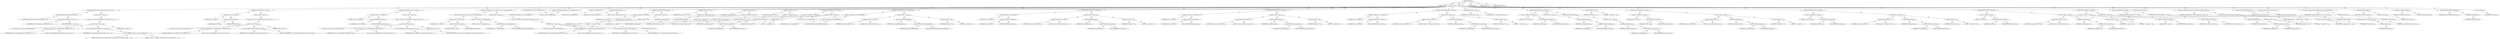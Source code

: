 digraph "execute" {  
"111669149718" [label = <(METHOD,execute)<SUB>306</SUB>> ]
"115964117006" [label = <(PARAM,this)<SUB>306</SUB>> ]
"25769803814" [label = <(BLOCK,&lt;empty&gt;,&lt;empty&gt;)<SUB>306</SUB>> ]
"47244640267" [label = <(CONTROL_STRUCTURE,IF,if (isJavaVersion(JavaEnvUtils.JAVA_1_1)))<SUB>307</SUB>> ]
"30064771194" [label = <(isJavaVersion,isJavaVersion(JavaEnvUtils.JAVA_1_1))<SUB>307</SUB>> ]
"68719476843" [label = <(IDENTIFIER,JavaEnvUtils,isJavaVersion(JavaEnvUtils.JAVA_1_1))<SUB>307</SUB>> ]
"30064771195" [label = <(&lt;operator&gt;.fieldAccess,JavaEnvUtils.JAVA_1_1)<SUB>307</SUB>> ]
"68719476844" [label = <(IDENTIFIER,JavaEnvUtils,isJavaVersion(JavaEnvUtils.JAVA_1_1))<SUB>307</SUB>> ]
"55834574875" [label = <(FIELD_IDENTIFIER,JAVA_1_1,JAVA_1_1)<SUB>307</SUB>> ]
"25769803815" [label = <(BLOCK,&lt;empty&gt;,&lt;empty&gt;)<SUB>307</SUB>> ]
"30064771196" [label = <(&lt;operator&gt;.throw,throw new BuildException(&quot;The genkey task is on...)<SUB>308</SUB>> ]
"25769803816" [label = <(BLOCK,&lt;empty&gt;,&lt;empty&gt;)<SUB>308</SUB>> ]
"94489280526" [label = <(LOCAL,$obj5: org.apache.tools.ant.BuildException)<SUB>308</SUB>> ]
"30064771197" [label = <(&lt;operator&gt;.assignment,$obj5 = new BuildException(&quot;The genkey task is ...)<SUB>308</SUB>> ]
"68719476845" [label = <(IDENTIFIER,$obj5,$obj5 = new BuildException(&quot;The genkey task is ...)<SUB>308</SUB>> ]
"30064771198" [label = <(&lt;operator&gt;.alloc,new BuildException(&quot;The genkey task is only ava...)<SUB>308</SUB>> ]
"30064771199" [label = <(&lt;init&gt;,new BuildException(&quot;The genkey task is only ava...)<SUB>308</SUB>> ]
"68719476846" [label = <(IDENTIFIER,$obj5,new BuildException(&quot;The genkey task is only ava...)<SUB>308</SUB>> ]
"30064771200" [label = <(&lt;operator&gt;.addition,&quot;The genkey task is only available on JDK&quot; + &quot; ...)<SUB>308</SUB>> ]
"90194313239" [label = <(LITERAL,&quot;The genkey task is only available on JDK&quot;,&quot;The genkey task is only available on JDK&quot; + &quot; ...)<SUB>308</SUB>> ]
"90194313240" [label = <(LITERAL,&quot; versions 1.2 or greater&quot;,&quot;The genkey task is only available on JDK&quot; + &quot; ...)<SUB>309</SUB>> ]
"68719476847" [label = <(IDENTIFIER,$obj5,&lt;empty&gt;)<SUB>308</SUB>> ]
"47244640268" [label = <(CONTROL_STRUCTURE,IF,if (null == alias))<SUB>312</SUB>> ]
"30064771201" [label = <(&lt;operator&gt;.equals,null == alias)<SUB>312</SUB>> ]
"90194313241" [label = <(LITERAL,null,null == alias)<SUB>312</SUB>> ]
"30064771202" [label = <(&lt;operator&gt;.fieldAccess,this.alias)<SUB>312</SUB>> ]
"68719476848" [label = <(IDENTIFIER,this,null == alias)> ]
"55834574876" [label = <(FIELD_IDENTIFIER,alias,alias)<SUB>312</SUB>> ]
"25769803817" [label = <(BLOCK,&lt;empty&gt;,&lt;empty&gt;)<SUB>312</SUB>> ]
"30064771203" [label = <(&lt;operator&gt;.throw,throw new BuildException(&quot;alias attribute must ...)<SUB>313</SUB>> ]
"25769803818" [label = <(BLOCK,&lt;empty&gt;,&lt;empty&gt;)<SUB>313</SUB>> ]
"94489280527" [label = <(LOCAL,$obj6: org.apache.tools.ant.BuildException)<SUB>313</SUB>> ]
"30064771204" [label = <(&lt;operator&gt;.assignment,$obj6 = new BuildException(&quot;alias attribute mus...)<SUB>313</SUB>> ]
"68719476849" [label = <(IDENTIFIER,$obj6,$obj6 = new BuildException(&quot;alias attribute mus...)<SUB>313</SUB>> ]
"30064771205" [label = <(&lt;operator&gt;.alloc,new BuildException(&quot;alias attribute must be set&quot;))<SUB>313</SUB>> ]
"30064771206" [label = <(&lt;init&gt;,new BuildException(&quot;alias attribute must be set&quot;))<SUB>313</SUB>> ]
"68719476850" [label = <(IDENTIFIER,$obj6,new BuildException(&quot;alias attribute must be set&quot;))<SUB>313</SUB>> ]
"90194313242" [label = <(LITERAL,&quot;alias attribute must be set&quot;,new BuildException(&quot;alias attribute must be set&quot;))<SUB>313</SUB>> ]
"68719476851" [label = <(IDENTIFIER,$obj6,&lt;empty&gt;)<SUB>313</SUB>> ]
"47244640269" [label = <(CONTROL_STRUCTURE,IF,if (null == storepass))<SUB>316</SUB>> ]
"30064771207" [label = <(&lt;operator&gt;.equals,null == storepass)<SUB>316</SUB>> ]
"90194313243" [label = <(LITERAL,null,null == storepass)<SUB>316</SUB>> ]
"30064771208" [label = <(&lt;operator&gt;.fieldAccess,this.storepass)<SUB>316</SUB>> ]
"68719476852" [label = <(IDENTIFIER,this,null == storepass)> ]
"55834574877" [label = <(FIELD_IDENTIFIER,storepass,storepass)<SUB>316</SUB>> ]
"25769803819" [label = <(BLOCK,&lt;empty&gt;,&lt;empty&gt;)<SUB>316</SUB>> ]
"30064771209" [label = <(&lt;operator&gt;.throw,throw new BuildException(&quot;storepass attribute m...)<SUB>317</SUB>> ]
"25769803820" [label = <(BLOCK,&lt;empty&gt;,&lt;empty&gt;)<SUB>317</SUB>> ]
"94489280528" [label = <(LOCAL,$obj7: org.apache.tools.ant.BuildException)<SUB>317</SUB>> ]
"30064771210" [label = <(&lt;operator&gt;.assignment,$obj7 = new BuildException(&quot;storepass attribute...)<SUB>317</SUB>> ]
"68719476853" [label = <(IDENTIFIER,$obj7,$obj7 = new BuildException(&quot;storepass attribute...)<SUB>317</SUB>> ]
"30064771211" [label = <(&lt;operator&gt;.alloc,new BuildException(&quot;storepass attribute must be...)<SUB>317</SUB>> ]
"30064771212" [label = <(&lt;init&gt;,new BuildException(&quot;storepass attribute must be...)<SUB>317</SUB>> ]
"68719476854" [label = <(IDENTIFIER,$obj7,new BuildException(&quot;storepass attribute must be...)<SUB>317</SUB>> ]
"90194313244" [label = <(LITERAL,&quot;storepass attribute must be set&quot;,new BuildException(&quot;storepass attribute must be...)<SUB>317</SUB>> ]
"68719476855" [label = <(IDENTIFIER,$obj7,&lt;empty&gt;)<SUB>317</SUB>> ]
"47244640270" [label = <(CONTROL_STRUCTURE,IF,if (null == dname &amp;&amp; null == expandedDname))<SUB>320</SUB>> ]
"30064771213" [label = <(&lt;operator&gt;.logicalAnd,null == dname &amp;&amp; null == expandedDname)<SUB>320</SUB>> ]
"30064771214" [label = <(&lt;operator&gt;.equals,null == dname)<SUB>320</SUB>> ]
"90194313245" [label = <(LITERAL,null,null == dname)<SUB>320</SUB>> ]
"30064771215" [label = <(&lt;operator&gt;.fieldAccess,this.dname)<SUB>320</SUB>> ]
"68719476856" [label = <(IDENTIFIER,this,null == dname)> ]
"55834574878" [label = <(FIELD_IDENTIFIER,dname,dname)<SUB>320</SUB>> ]
"30064771216" [label = <(&lt;operator&gt;.equals,null == expandedDname)<SUB>320</SUB>> ]
"90194313246" [label = <(LITERAL,null,null == expandedDname)<SUB>320</SUB>> ]
"30064771217" [label = <(&lt;operator&gt;.fieldAccess,this.expandedDname)<SUB>320</SUB>> ]
"68719476857" [label = <(IDENTIFIER,this,null == expandedDname)> ]
"55834574879" [label = <(FIELD_IDENTIFIER,expandedDname,expandedDname)<SUB>320</SUB>> ]
"25769803821" [label = <(BLOCK,&lt;empty&gt;,&lt;empty&gt;)<SUB>320</SUB>> ]
"30064771218" [label = <(&lt;operator&gt;.throw,throw new BuildException(&quot;dname must be set&quot;);)<SUB>321</SUB>> ]
"25769803822" [label = <(BLOCK,&lt;empty&gt;,&lt;empty&gt;)<SUB>321</SUB>> ]
"94489280529" [label = <(LOCAL,$obj8: org.apache.tools.ant.BuildException)<SUB>321</SUB>> ]
"30064771219" [label = <(&lt;operator&gt;.assignment,$obj8 = new BuildException(&quot;dname must be set&quot;))<SUB>321</SUB>> ]
"68719476858" [label = <(IDENTIFIER,$obj8,$obj8 = new BuildException(&quot;dname must be set&quot;))<SUB>321</SUB>> ]
"30064771220" [label = <(&lt;operator&gt;.alloc,new BuildException(&quot;dname must be set&quot;))<SUB>321</SUB>> ]
"30064771221" [label = <(&lt;init&gt;,new BuildException(&quot;dname must be set&quot;))<SUB>321</SUB>> ]
"68719476859" [label = <(IDENTIFIER,$obj8,new BuildException(&quot;dname must be set&quot;))<SUB>321</SUB>> ]
"90194313247" [label = <(LITERAL,&quot;dname must be set&quot;,new BuildException(&quot;dname must be set&quot;))<SUB>321</SUB>> ]
"68719476860" [label = <(IDENTIFIER,$obj8,&lt;empty&gt;)<SUB>321</SUB>> ]
"94489280530" [label = <(LOCAL,StringBuffer sb: java.lang.StringBuffer)<SUB>324</SUB>> ]
"30064771222" [label = <(&lt;operator&gt;.assignment,StringBuffer sb = new StringBuffer())<SUB>324</SUB>> ]
"68719476861" [label = <(IDENTIFIER,sb,StringBuffer sb = new StringBuffer())<SUB>324</SUB>> ]
"30064771223" [label = <(&lt;operator&gt;.alloc,new StringBuffer())<SUB>324</SUB>> ]
"30064771224" [label = <(&lt;init&gt;,new StringBuffer())<SUB>324</SUB>> ]
"68719476862" [label = <(IDENTIFIER,sb,new StringBuffer())<SUB>324</SUB>> ]
"30064771225" [label = <(append,sb.append(&quot;-genkey &quot;))<SUB>326</SUB>> ]
"68719476863" [label = <(IDENTIFIER,sb,sb.append(&quot;-genkey &quot;))<SUB>326</SUB>> ]
"90194313248" [label = <(LITERAL,&quot;-genkey &quot;,sb.append(&quot;-genkey &quot;))<SUB>326</SUB>> ]
"47244640271" [label = <(CONTROL_STRUCTURE,IF,if (this.verbose))<SUB>328</SUB>> ]
"30064771226" [label = <(&lt;operator&gt;.fieldAccess,this.verbose)<SUB>328</SUB>> ]
"68719476864" [label = <(IDENTIFIER,this,if (this.verbose))> ]
"55834574880" [label = <(FIELD_IDENTIFIER,verbose,verbose)<SUB>328</SUB>> ]
"25769803823" [label = <(BLOCK,&lt;empty&gt;,&lt;empty&gt;)<SUB>328</SUB>> ]
"30064771227" [label = <(append,sb.append(&quot;-v &quot;))<SUB>329</SUB>> ]
"68719476865" [label = <(IDENTIFIER,sb,sb.append(&quot;-v &quot;))<SUB>329</SUB>> ]
"90194313249" [label = <(LITERAL,&quot;-v &quot;,sb.append(&quot;-v &quot;))<SUB>329</SUB>> ]
"30064771228" [label = <(append,sb.append(&quot;-alias \&quot;&quot;))<SUB>332</SUB>> ]
"68719476866" [label = <(IDENTIFIER,sb,sb.append(&quot;-alias \&quot;&quot;))<SUB>332</SUB>> ]
"90194313250" [label = <(LITERAL,&quot;-alias \&quot;&quot;,sb.append(&quot;-alias \&quot;&quot;))<SUB>332</SUB>> ]
"30064771229" [label = <(append,sb.append(alias))<SUB>333</SUB>> ]
"68719476867" [label = <(IDENTIFIER,sb,sb.append(alias))<SUB>333</SUB>> ]
"30064771230" [label = <(&lt;operator&gt;.fieldAccess,this.alias)<SUB>333</SUB>> ]
"68719476868" [label = <(IDENTIFIER,this,sb.append(alias))> ]
"55834574881" [label = <(FIELD_IDENTIFIER,alias,alias)<SUB>333</SUB>> ]
"30064771231" [label = <(append,sb.append(&quot;\&quot; &quot;))<SUB>334</SUB>> ]
"68719476869" [label = <(IDENTIFIER,sb,sb.append(&quot;\&quot; &quot;))<SUB>334</SUB>> ]
"90194313251" [label = <(LITERAL,&quot;\&quot; &quot;,sb.append(&quot;\&quot; &quot;))<SUB>334</SUB>> ]
"47244640272" [label = <(CONTROL_STRUCTURE,IF,if (null != dname))<SUB>336</SUB>> ]
"30064771232" [label = <(&lt;operator&gt;.notEquals,null != dname)<SUB>336</SUB>> ]
"90194313252" [label = <(LITERAL,null,null != dname)<SUB>336</SUB>> ]
"30064771233" [label = <(&lt;operator&gt;.fieldAccess,this.dname)<SUB>336</SUB>> ]
"68719476870" [label = <(IDENTIFIER,this,null != dname)> ]
"55834574882" [label = <(FIELD_IDENTIFIER,dname,dname)<SUB>336</SUB>> ]
"25769803824" [label = <(BLOCK,&lt;empty&gt;,&lt;empty&gt;)<SUB>336</SUB>> ]
"30064771234" [label = <(append,sb.append(&quot;-dname \&quot;&quot;))<SUB>337</SUB>> ]
"68719476871" [label = <(IDENTIFIER,sb,sb.append(&quot;-dname \&quot;&quot;))<SUB>337</SUB>> ]
"90194313253" [label = <(LITERAL,&quot;-dname \&quot;&quot;,sb.append(&quot;-dname \&quot;&quot;))<SUB>337</SUB>> ]
"30064771235" [label = <(append,sb.append(dname))<SUB>338</SUB>> ]
"68719476872" [label = <(IDENTIFIER,sb,sb.append(dname))<SUB>338</SUB>> ]
"30064771236" [label = <(&lt;operator&gt;.fieldAccess,this.dname)<SUB>338</SUB>> ]
"68719476873" [label = <(IDENTIFIER,this,sb.append(dname))> ]
"55834574883" [label = <(FIELD_IDENTIFIER,dname,dname)<SUB>338</SUB>> ]
"30064771237" [label = <(append,sb.append(&quot;\&quot; &quot;))<SUB>339</SUB>> ]
"68719476874" [label = <(IDENTIFIER,sb,sb.append(&quot;\&quot; &quot;))<SUB>339</SUB>> ]
"90194313254" [label = <(LITERAL,&quot;\&quot; &quot;,sb.append(&quot;\&quot; &quot;))<SUB>339</SUB>> ]
"47244640273" [label = <(CONTROL_STRUCTURE,IF,if (null != expandedDname))<SUB>342</SUB>> ]
"30064771238" [label = <(&lt;operator&gt;.notEquals,null != expandedDname)<SUB>342</SUB>> ]
"90194313255" [label = <(LITERAL,null,null != expandedDname)<SUB>342</SUB>> ]
"30064771239" [label = <(&lt;operator&gt;.fieldAccess,this.expandedDname)<SUB>342</SUB>> ]
"68719476875" [label = <(IDENTIFIER,this,null != expandedDname)> ]
"55834574884" [label = <(FIELD_IDENTIFIER,expandedDname,expandedDname)<SUB>342</SUB>> ]
"25769803825" [label = <(BLOCK,&lt;empty&gt;,&lt;empty&gt;)<SUB>342</SUB>> ]
"30064771240" [label = <(append,sb.append(&quot;-dname \&quot;&quot;))<SUB>343</SUB>> ]
"68719476876" [label = <(IDENTIFIER,sb,sb.append(&quot;-dname \&quot;&quot;))<SUB>343</SUB>> ]
"90194313256" [label = <(LITERAL,&quot;-dname \&quot;&quot;,sb.append(&quot;-dname \&quot;&quot;))<SUB>343</SUB>> ]
"30064771241" [label = <(append,sb.append(expandedDname))<SUB>344</SUB>> ]
"68719476877" [label = <(IDENTIFIER,sb,sb.append(expandedDname))<SUB>344</SUB>> ]
"30064771242" [label = <(&lt;operator&gt;.fieldAccess,this.expandedDname)<SUB>344</SUB>> ]
"68719476878" [label = <(IDENTIFIER,this,sb.append(expandedDname))> ]
"55834574885" [label = <(FIELD_IDENTIFIER,expandedDname,expandedDname)<SUB>344</SUB>> ]
"30064771243" [label = <(append,sb.append(&quot;\&quot; &quot;))<SUB>345</SUB>> ]
"68719476879" [label = <(IDENTIFIER,sb,sb.append(&quot;\&quot; &quot;))<SUB>345</SUB>> ]
"90194313257" [label = <(LITERAL,&quot;\&quot; &quot;,sb.append(&quot;\&quot; &quot;))<SUB>345</SUB>> ]
"47244640274" [label = <(CONTROL_STRUCTURE,IF,if (null != keystore))<SUB>348</SUB>> ]
"30064771244" [label = <(&lt;operator&gt;.notEquals,null != keystore)<SUB>348</SUB>> ]
"90194313258" [label = <(LITERAL,null,null != keystore)<SUB>348</SUB>> ]
"30064771245" [label = <(&lt;operator&gt;.fieldAccess,this.keystore)<SUB>348</SUB>> ]
"68719476880" [label = <(IDENTIFIER,this,null != keystore)> ]
"55834574886" [label = <(FIELD_IDENTIFIER,keystore,keystore)<SUB>348</SUB>> ]
"25769803826" [label = <(BLOCK,&lt;empty&gt;,&lt;empty&gt;)<SUB>348</SUB>> ]
"30064771246" [label = <(append,sb.append(&quot;-keystore \&quot;&quot;))<SUB>349</SUB>> ]
"68719476881" [label = <(IDENTIFIER,sb,sb.append(&quot;-keystore \&quot;&quot;))<SUB>349</SUB>> ]
"90194313259" [label = <(LITERAL,&quot;-keystore \&quot;&quot;,sb.append(&quot;-keystore \&quot;&quot;))<SUB>349</SUB>> ]
"30064771247" [label = <(append,sb.append(keystore))<SUB>350</SUB>> ]
"68719476882" [label = <(IDENTIFIER,sb,sb.append(keystore))<SUB>350</SUB>> ]
"30064771248" [label = <(&lt;operator&gt;.fieldAccess,this.keystore)<SUB>350</SUB>> ]
"68719476883" [label = <(IDENTIFIER,this,sb.append(keystore))> ]
"55834574887" [label = <(FIELD_IDENTIFIER,keystore,keystore)<SUB>350</SUB>> ]
"30064771249" [label = <(append,sb.append(&quot;\&quot; &quot;))<SUB>351</SUB>> ]
"68719476884" [label = <(IDENTIFIER,sb,sb.append(&quot;\&quot; &quot;))<SUB>351</SUB>> ]
"90194313260" [label = <(LITERAL,&quot;\&quot; &quot;,sb.append(&quot;\&quot; &quot;))<SUB>351</SUB>> ]
"47244640275" [label = <(CONTROL_STRUCTURE,IF,if (null != storepass))<SUB>354</SUB>> ]
"30064771250" [label = <(&lt;operator&gt;.notEquals,null != storepass)<SUB>354</SUB>> ]
"90194313261" [label = <(LITERAL,null,null != storepass)<SUB>354</SUB>> ]
"30064771251" [label = <(&lt;operator&gt;.fieldAccess,this.storepass)<SUB>354</SUB>> ]
"68719476885" [label = <(IDENTIFIER,this,null != storepass)> ]
"55834574888" [label = <(FIELD_IDENTIFIER,storepass,storepass)<SUB>354</SUB>> ]
"25769803827" [label = <(BLOCK,&lt;empty&gt;,&lt;empty&gt;)<SUB>354</SUB>> ]
"30064771252" [label = <(append,sb.append(&quot;-storepass \&quot;&quot;))<SUB>355</SUB>> ]
"68719476886" [label = <(IDENTIFIER,sb,sb.append(&quot;-storepass \&quot;&quot;))<SUB>355</SUB>> ]
"90194313262" [label = <(LITERAL,&quot;-storepass \&quot;&quot;,sb.append(&quot;-storepass \&quot;&quot;))<SUB>355</SUB>> ]
"30064771253" [label = <(append,sb.append(storepass))<SUB>356</SUB>> ]
"68719476887" [label = <(IDENTIFIER,sb,sb.append(storepass))<SUB>356</SUB>> ]
"30064771254" [label = <(&lt;operator&gt;.fieldAccess,this.storepass)<SUB>356</SUB>> ]
"68719476888" [label = <(IDENTIFIER,this,sb.append(storepass))> ]
"55834574889" [label = <(FIELD_IDENTIFIER,storepass,storepass)<SUB>356</SUB>> ]
"30064771255" [label = <(append,sb.append(&quot;\&quot; &quot;))<SUB>357</SUB>> ]
"68719476889" [label = <(IDENTIFIER,sb,sb.append(&quot;\&quot; &quot;))<SUB>357</SUB>> ]
"90194313263" [label = <(LITERAL,&quot;\&quot; &quot;,sb.append(&quot;\&quot; &quot;))<SUB>357</SUB>> ]
"47244640276" [label = <(CONTROL_STRUCTURE,IF,if (null != storetype))<SUB>360</SUB>> ]
"30064771256" [label = <(&lt;operator&gt;.notEquals,null != storetype)<SUB>360</SUB>> ]
"90194313264" [label = <(LITERAL,null,null != storetype)<SUB>360</SUB>> ]
"30064771257" [label = <(&lt;operator&gt;.fieldAccess,this.storetype)<SUB>360</SUB>> ]
"68719476890" [label = <(IDENTIFIER,this,null != storetype)> ]
"55834574890" [label = <(FIELD_IDENTIFIER,storetype,storetype)<SUB>360</SUB>> ]
"25769803828" [label = <(BLOCK,&lt;empty&gt;,&lt;empty&gt;)<SUB>360</SUB>> ]
"30064771258" [label = <(append,sb.append(&quot;-storetype \&quot;&quot;))<SUB>361</SUB>> ]
"68719476891" [label = <(IDENTIFIER,sb,sb.append(&quot;-storetype \&quot;&quot;))<SUB>361</SUB>> ]
"90194313265" [label = <(LITERAL,&quot;-storetype \&quot;&quot;,sb.append(&quot;-storetype \&quot;&quot;))<SUB>361</SUB>> ]
"30064771259" [label = <(append,sb.append(storetype))<SUB>362</SUB>> ]
"68719476892" [label = <(IDENTIFIER,sb,sb.append(storetype))<SUB>362</SUB>> ]
"30064771260" [label = <(&lt;operator&gt;.fieldAccess,this.storetype)<SUB>362</SUB>> ]
"68719476893" [label = <(IDENTIFIER,this,sb.append(storetype))> ]
"55834574891" [label = <(FIELD_IDENTIFIER,storetype,storetype)<SUB>362</SUB>> ]
"30064771261" [label = <(append,sb.append(&quot;\&quot; &quot;))<SUB>363</SUB>> ]
"68719476894" [label = <(IDENTIFIER,sb,sb.append(&quot;\&quot; &quot;))<SUB>363</SUB>> ]
"90194313266" [label = <(LITERAL,&quot;\&quot; &quot;,sb.append(&quot;\&quot; &quot;))<SUB>363</SUB>> ]
"30064771262" [label = <(append,sb.append(&quot;-keypass \&quot;&quot;))<SUB>366</SUB>> ]
"68719476895" [label = <(IDENTIFIER,sb,sb.append(&quot;-keypass \&quot;&quot;))<SUB>366</SUB>> ]
"90194313267" [label = <(LITERAL,&quot;-keypass \&quot;&quot;,sb.append(&quot;-keypass \&quot;&quot;))<SUB>366</SUB>> ]
"47244640277" [label = <(CONTROL_STRUCTURE,IF,if (null != keypass))<SUB>367</SUB>> ]
"30064771263" [label = <(&lt;operator&gt;.notEquals,null != keypass)<SUB>367</SUB>> ]
"90194313268" [label = <(LITERAL,null,null != keypass)<SUB>367</SUB>> ]
"30064771264" [label = <(&lt;operator&gt;.fieldAccess,this.keypass)<SUB>367</SUB>> ]
"68719476896" [label = <(IDENTIFIER,this,null != keypass)> ]
"55834574892" [label = <(FIELD_IDENTIFIER,keypass,keypass)<SUB>367</SUB>> ]
"25769803829" [label = <(BLOCK,&lt;empty&gt;,&lt;empty&gt;)<SUB>367</SUB>> ]
"30064771265" [label = <(append,sb.append(keypass))<SUB>368</SUB>> ]
"68719476897" [label = <(IDENTIFIER,sb,sb.append(keypass))<SUB>368</SUB>> ]
"30064771266" [label = <(&lt;operator&gt;.fieldAccess,this.keypass)<SUB>368</SUB>> ]
"68719476898" [label = <(IDENTIFIER,this,sb.append(keypass))> ]
"55834574893" [label = <(FIELD_IDENTIFIER,keypass,keypass)<SUB>368</SUB>> ]
"47244640278" [label = <(CONTROL_STRUCTURE,ELSE,else)<SUB>369</SUB>> ]
"25769803830" [label = <(BLOCK,&lt;empty&gt;,&lt;empty&gt;)<SUB>369</SUB>> ]
"30064771267" [label = <(append,sb.append(storepass))<SUB>370</SUB>> ]
"68719476899" [label = <(IDENTIFIER,sb,sb.append(storepass))<SUB>370</SUB>> ]
"30064771268" [label = <(&lt;operator&gt;.fieldAccess,this.storepass)<SUB>370</SUB>> ]
"68719476900" [label = <(IDENTIFIER,this,sb.append(storepass))> ]
"55834574894" [label = <(FIELD_IDENTIFIER,storepass,storepass)<SUB>370</SUB>> ]
"30064771269" [label = <(append,sb.append(&quot;\&quot; &quot;))<SUB>372</SUB>> ]
"68719476901" [label = <(IDENTIFIER,sb,sb.append(&quot;\&quot; &quot;))<SUB>372</SUB>> ]
"90194313269" [label = <(LITERAL,&quot;\&quot; &quot;,sb.append(&quot;\&quot; &quot;))<SUB>372</SUB>> ]
"47244640279" [label = <(CONTROL_STRUCTURE,IF,if (null != sigalg))<SUB>374</SUB>> ]
"30064771270" [label = <(&lt;operator&gt;.notEquals,null != sigalg)<SUB>374</SUB>> ]
"90194313270" [label = <(LITERAL,null,null != sigalg)<SUB>374</SUB>> ]
"30064771271" [label = <(&lt;operator&gt;.fieldAccess,this.sigalg)<SUB>374</SUB>> ]
"68719476902" [label = <(IDENTIFIER,this,null != sigalg)> ]
"55834574895" [label = <(FIELD_IDENTIFIER,sigalg,sigalg)<SUB>374</SUB>> ]
"25769803831" [label = <(BLOCK,&lt;empty&gt;,&lt;empty&gt;)<SUB>374</SUB>> ]
"30064771272" [label = <(append,sb.append(&quot;-sigalg \&quot;&quot;))<SUB>375</SUB>> ]
"68719476903" [label = <(IDENTIFIER,sb,sb.append(&quot;-sigalg \&quot;&quot;))<SUB>375</SUB>> ]
"90194313271" [label = <(LITERAL,&quot;-sigalg \&quot;&quot;,sb.append(&quot;-sigalg \&quot;&quot;))<SUB>375</SUB>> ]
"30064771273" [label = <(append,sb.append(sigalg))<SUB>376</SUB>> ]
"68719476904" [label = <(IDENTIFIER,sb,sb.append(sigalg))<SUB>376</SUB>> ]
"30064771274" [label = <(&lt;operator&gt;.fieldAccess,this.sigalg)<SUB>376</SUB>> ]
"68719476905" [label = <(IDENTIFIER,this,sb.append(sigalg))> ]
"55834574896" [label = <(FIELD_IDENTIFIER,sigalg,sigalg)<SUB>376</SUB>> ]
"30064771275" [label = <(append,sb.append(&quot;\&quot; &quot;))<SUB>377</SUB>> ]
"68719476906" [label = <(IDENTIFIER,sb,sb.append(&quot;\&quot; &quot;))<SUB>377</SUB>> ]
"90194313272" [label = <(LITERAL,&quot;\&quot; &quot;,sb.append(&quot;\&quot; &quot;))<SUB>377</SUB>> ]
"47244640280" [label = <(CONTROL_STRUCTURE,IF,if (null != keyalg))<SUB>380</SUB>> ]
"30064771276" [label = <(&lt;operator&gt;.notEquals,null != keyalg)<SUB>380</SUB>> ]
"90194313273" [label = <(LITERAL,null,null != keyalg)<SUB>380</SUB>> ]
"30064771277" [label = <(&lt;operator&gt;.fieldAccess,this.keyalg)<SUB>380</SUB>> ]
"68719476907" [label = <(IDENTIFIER,this,null != keyalg)> ]
"55834574897" [label = <(FIELD_IDENTIFIER,keyalg,keyalg)<SUB>380</SUB>> ]
"25769803832" [label = <(BLOCK,&lt;empty&gt;,&lt;empty&gt;)<SUB>380</SUB>> ]
"30064771278" [label = <(append,sb.append(&quot;-keyalg \&quot;&quot;))<SUB>381</SUB>> ]
"68719476908" [label = <(IDENTIFIER,sb,sb.append(&quot;-keyalg \&quot;&quot;))<SUB>381</SUB>> ]
"90194313274" [label = <(LITERAL,&quot;-keyalg \&quot;&quot;,sb.append(&quot;-keyalg \&quot;&quot;))<SUB>381</SUB>> ]
"30064771279" [label = <(append,sb.append(keyalg))<SUB>382</SUB>> ]
"68719476909" [label = <(IDENTIFIER,sb,sb.append(keyalg))<SUB>382</SUB>> ]
"30064771280" [label = <(&lt;operator&gt;.fieldAccess,this.keyalg)<SUB>382</SUB>> ]
"68719476910" [label = <(IDENTIFIER,this,sb.append(keyalg))> ]
"55834574898" [label = <(FIELD_IDENTIFIER,keyalg,keyalg)<SUB>382</SUB>> ]
"30064771281" [label = <(append,sb.append(&quot;\&quot; &quot;))<SUB>383</SUB>> ]
"68719476911" [label = <(IDENTIFIER,sb,sb.append(&quot;\&quot; &quot;))<SUB>383</SUB>> ]
"90194313275" [label = <(LITERAL,&quot;\&quot; &quot;,sb.append(&quot;\&quot; &quot;))<SUB>383</SUB>> ]
"47244640281" [label = <(CONTROL_STRUCTURE,IF,if (0 &lt; keysize))<SUB>387</SUB>> ]
"30064771282" [label = <(&lt;operator&gt;.lessThan,0 &lt; keysize)<SUB>387</SUB>> ]
"90194313276" [label = <(LITERAL,0,0 &lt; keysize)<SUB>387</SUB>> ]
"30064771283" [label = <(&lt;operator&gt;.fieldAccess,this.keysize)<SUB>387</SUB>> ]
"68719476912" [label = <(IDENTIFIER,this,0 &lt; keysize)> ]
"55834574899" [label = <(FIELD_IDENTIFIER,keysize,keysize)<SUB>387</SUB>> ]
"25769803833" [label = <(BLOCK,&lt;empty&gt;,&lt;empty&gt;)<SUB>387</SUB>> ]
"30064771284" [label = <(append,sb.append(&quot;-keysize \&quot;&quot;))<SUB>388</SUB>> ]
"68719476913" [label = <(IDENTIFIER,sb,sb.append(&quot;-keysize \&quot;&quot;))<SUB>388</SUB>> ]
"90194313277" [label = <(LITERAL,&quot;-keysize \&quot;&quot;,sb.append(&quot;-keysize \&quot;&quot;))<SUB>388</SUB>> ]
"30064771285" [label = <(append,sb.append(keysize))<SUB>389</SUB>> ]
"68719476914" [label = <(IDENTIFIER,sb,sb.append(keysize))<SUB>389</SUB>> ]
"30064771286" [label = <(&lt;operator&gt;.fieldAccess,this.keysize)<SUB>389</SUB>> ]
"68719476915" [label = <(IDENTIFIER,this,sb.append(keysize))> ]
"55834574900" [label = <(FIELD_IDENTIFIER,keysize,keysize)<SUB>389</SUB>> ]
"30064771287" [label = <(append,sb.append(&quot;\&quot; &quot;))<SUB>390</SUB>> ]
"68719476916" [label = <(IDENTIFIER,sb,sb.append(&quot;\&quot; &quot;))<SUB>390</SUB>> ]
"90194313278" [label = <(LITERAL,&quot;\&quot; &quot;,sb.append(&quot;\&quot; &quot;))<SUB>390</SUB>> ]
"47244640282" [label = <(CONTROL_STRUCTURE,IF,if (0 &lt; validity))<SUB>393</SUB>> ]
"30064771288" [label = <(&lt;operator&gt;.lessThan,0 &lt; validity)<SUB>393</SUB>> ]
"90194313279" [label = <(LITERAL,0,0 &lt; validity)<SUB>393</SUB>> ]
"30064771289" [label = <(&lt;operator&gt;.fieldAccess,this.validity)<SUB>393</SUB>> ]
"68719476917" [label = <(IDENTIFIER,this,0 &lt; validity)> ]
"55834574901" [label = <(FIELD_IDENTIFIER,validity,validity)<SUB>393</SUB>> ]
"25769803834" [label = <(BLOCK,&lt;empty&gt;,&lt;empty&gt;)<SUB>393</SUB>> ]
"30064771290" [label = <(append,sb.append(&quot;-validity \&quot;&quot;))<SUB>394</SUB>> ]
"68719476918" [label = <(IDENTIFIER,sb,sb.append(&quot;-validity \&quot;&quot;))<SUB>394</SUB>> ]
"90194313280" [label = <(LITERAL,&quot;-validity \&quot;&quot;,sb.append(&quot;-validity \&quot;&quot;))<SUB>394</SUB>> ]
"30064771291" [label = <(append,sb.append(validity))<SUB>395</SUB>> ]
"68719476919" [label = <(IDENTIFIER,sb,sb.append(validity))<SUB>395</SUB>> ]
"30064771292" [label = <(&lt;operator&gt;.fieldAccess,this.validity)<SUB>395</SUB>> ]
"68719476920" [label = <(IDENTIFIER,this,sb.append(validity))> ]
"55834574902" [label = <(FIELD_IDENTIFIER,validity,validity)<SUB>395</SUB>> ]
"30064771293" [label = <(append,sb.append(&quot;\&quot; &quot;))<SUB>396</SUB>> ]
"68719476921" [label = <(IDENTIFIER,sb,sb.append(&quot;\&quot; &quot;))<SUB>396</SUB>> ]
"90194313281" [label = <(LITERAL,&quot;\&quot; &quot;,sb.append(&quot;\&quot; &quot;))<SUB>396</SUB>> ]
"30064771294" [label = <(log,log(&quot;Generating Key for &quot; + alias))<SUB>399</SUB>> ]
"68719476751" [label = <(IDENTIFIER,this,log(&quot;Generating Key for &quot; + alias))<SUB>399</SUB>> ]
"30064771295" [label = <(&lt;operator&gt;.addition,&quot;Generating Key for &quot; + alias)<SUB>399</SUB>> ]
"90194313282" [label = <(LITERAL,&quot;Generating Key for &quot;,&quot;Generating Key for &quot; + alias)<SUB>399</SUB>> ]
"30064771296" [label = <(&lt;operator&gt;.fieldAccess,this.alias)<SUB>399</SUB>> ]
"68719476922" [label = <(IDENTIFIER,this,&quot;Generating Key for &quot; + alias)> ]
"55834574903" [label = <(FIELD_IDENTIFIER,alias,alias)<SUB>399</SUB>> ]
"94489280531" [label = <(LOCAL,ExecTask cmd: ANY)<SUB>400</SUB>> ]
"30064771297" [label = <(&lt;operator&gt;.assignment,ExecTask cmd = (ExecTask) getProject().createTa...)<SUB>400</SUB>> ]
"68719476923" [label = <(IDENTIFIER,cmd,ExecTask cmd = (ExecTask) getProject().createTa...)<SUB>400</SUB>> ]
"30064771298" [label = <(&lt;operator&gt;.cast,(ExecTask) getProject().createTask(&quot;exec&quot;))<SUB>400</SUB>> ]
"180388626433" [label = <(TYPE_REF,ExecTask,ExecTask)<SUB>400</SUB>> ]
"30064771299" [label = <(createTask,getProject().createTask(&quot;exec&quot;))<SUB>400</SUB>> ]
"30064771300" [label = <(getProject,getProject())<SUB>400</SUB>> ]
"68719476752" [label = <(IDENTIFIER,this,getProject())<SUB>400</SUB>> ]
"90194313283" [label = <(LITERAL,&quot;exec&quot;,getProject().createTask(&quot;exec&quot;))<SUB>400</SUB>> ]
"30064771301" [label = <(setExecutable,setExecutable(&quot;keytool&quot;))<SUB>401</SUB>> ]
"68719476924" [label = <(IDENTIFIER,cmd,setExecutable(&quot;keytool&quot;))<SUB>401</SUB>> ]
"90194313284" [label = <(LITERAL,&quot;keytool&quot;,setExecutable(&quot;keytool&quot;))<SUB>401</SUB>> ]
"94489280532" [label = <(LOCAL,Commandline.Argument arg: ANY)<SUB>402</SUB>> ]
"30064771302" [label = <(&lt;operator&gt;.assignment,Commandline.Argument arg = cmd.createArg())<SUB>402</SUB>> ]
"68719476925" [label = <(IDENTIFIER,arg,Commandline.Argument arg = cmd.createArg())<SUB>402</SUB>> ]
"30064771303" [label = <(createArg,createArg())<SUB>402</SUB>> ]
"68719476926" [label = <(IDENTIFIER,cmd,createArg())<SUB>402</SUB>> ]
"30064771304" [label = <(setLine,setLine(sb.toString()))<SUB>403</SUB>> ]
"68719476927" [label = <(IDENTIFIER,arg,setLine(sb.toString()))<SUB>403</SUB>> ]
"30064771305" [label = <(toString,sb.toString())<SUB>403</SUB>> ]
"68719476928" [label = <(IDENTIFIER,sb,sb.toString())<SUB>403</SUB>> ]
"30064771306" [label = <(setFailonerror,setFailonerror(true))<SUB>404</SUB>> ]
"68719476929" [label = <(IDENTIFIER,cmd,setFailonerror(true))<SUB>404</SUB>> ]
"90194313285" [label = <(LITERAL,true,setFailonerror(true))<SUB>404</SUB>> ]
"30064771307" [label = <(setTaskName,setTaskName(getTaskName()))<SUB>405</SUB>> ]
"68719476930" [label = <(IDENTIFIER,cmd,setTaskName(getTaskName()))<SUB>405</SUB>> ]
"30064771308" [label = <(getTaskName,getTaskName())<SUB>405</SUB>> ]
"68719476753" [label = <(IDENTIFIER,this,getTaskName())<SUB>405</SUB>> ]
"30064771309" [label = <(execute,execute())<SUB>406</SUB>> ]
"68719476931" [label = <(IDENTIFIER,cmd,execute())<SUB>406</SUB>> ]
"133143986237" [label = <(MODIFIER,PUBLIC)> ]
"133143986238" [label = <(MODIFIER,VIRTUAL)> ]
"128849018902" [label = <(METHOD_RETURN,void)<SUB>306</SUB>> ]
  "111669149718" -> "115964117006"  [ label = "AST: "] 
  "111669149718" -> "25769803814"  [ label = "AST: "] 
  "111669149718" -> "133143986237"  [ label = "AST: "] 
  "111669149718" -> "133143986238"  [ label = "AST: "] 
  "111669149718" -> "128849018902"  [ label = "AST: "] 
  "25769803814" -> "47244640267"  [ label = "AST: "] 
  "25769803814" -> "47244640268"  [ label = "AST: "] 
  "25769803814" -> "47244640269"  [ label = "AST: "] 
  "25769803814" -> "47244640270"  [ label = "AST: "] 
  "25769803814" -> "94489280530"  [ label = "AST: "] 
  "25769803814" -> "30064771222"  [ label = "AST: "] 
  "25769803814" -> "30064771224"  [ label = "AST: "] 
  "25769803814" -> "30064771225"  [ label = "AST: "] 
  "25769803814" -> "47244640271"  [ label = "AST: "] 
  "25769803814" -> "30064771228"  [ label = "AST: "] 
  "25769803814" -> "30064771229"  [ label = "AST: "] 
  "25769803814" -> "30064771231"  [ label = "AST: "] 
  "25769803814" -> "47244640272"  [ label = "AST: "] 
  "25769803814" -> "47244640273"  [ label = "AST: "] 
  "25769803814" -> "47244640274"  [ label = "AST: "] 
  "25769803814" -> "47244640275"  [ label = "AST: "] 
  "25769803814" -> "47244640276"  [ label = "AST: "] 
  "25769803814" -> "30064771262"  [ label = "AST: "] 
  "25769803814" -> "47244640277"  [ label = "AST: "] 
  "25769803814" -> "30064771269"  [ label = "AST: "] 
  "25769803814" -> "47244640279"  [ label = "AST: "] 
  "25769803814" -> "47244640280"  [ label = "AST: "] 
  "25769803814" -> "47244640281"  [ label = "AST: "] 
  "25769803814" -> "47244640282"  [ label = "AST: "] 
  "25769803814" -> "30064771294"  [ label = "AST: "] 
  "25769803814" -> "94489280531"  [ label = "AST: "] 
  "25769803814" -> "30064771297"  [ label = "AST: "] 
  "25769803814" -> "30064771301"  [ label = "AST: "] 
  "25769803814" -> "94489280532"  [ label = "AST: "] 
  "25769803814" -> "30064771302"  [ label = "AST: "] 
  "25769803814" -> "30064771304"  [ label = "AST: "] 
  "25769803814" -> "30064771306"  [ label = "AST: "] 
  "25769803814" -> "30064771307"  [ label = "AST: "] 
  "25769803814" -> "30064771309"  [ label = "AST: "] 
  "47244640267" -> "30064771194"  [ label = "AST: "] 
  "47244640267" -> "25769803815"  [ label = "AST: "] 
  "30064771194" -> "68719476843"  [ label = "AST: "] 
  "30064771194" -> "30064771195"  [ label = "AST: "] 
  "30064771195" -> "68719476844"  [ label = "AST: "] 
  "30064771195" -> "55834574875"  [ label = "AST: "] 
  "25769803815" -> "30064771196"  [ label = "AST: "] 
  "30064771196" -> "25769803816"  [ label = "AST: "] 
  "25769803816" -> "94489280526"  [ label = "AST: "] 
  "25769803816" -> "30064771197"  [ label = "AST: "] 
  "25769803816" -> "30064771199"  [ label = "AST: "] 
  "25769803816" -> "68719476847"  [ label = "AST: "] 
  "30064771197" -> "68719476845"  [ label = "AST: "] 
  "30064771197" -> "30064771198"  [ label = "AST: "] 
  "30064771199" -> "68719476846"  [ label = "AST: "] 
  "30064771199" -> "30064771200"  [ label = "AST: "] 
  "30064771200" -> "90194313239"  [ label = "AST: "] 
  "30064771200" -> "90194313240"  [ label = "AST: "] 
  "47244640268" -> "30064771201"  [ label = "AST: "] 
  "47244640268" -> "25769803817"  [ label = "AST: "] 
  "30064771201" -> "90194313241"  [ label = "AST: "] 
  "30064771201" -> "30064771202"  [ label = "AST: "] 
  "30064771202" -> "68719476848"  [ label = "AST: "] 
  "30064771202" -> "55834574876"  [ label = "AST: "] 
  "25769803817" -> "30064771203"  [ label = "AST: "] 
  "30064771203" -> "25769803818"  [ label = "AST: "] 
  "25769803818" -> "94489280527"  [ label = "AST: "] 
  "25769803818" -> "30064771204"  [ label = "AST: "] 
  "25769803818" -> "30064771206"  [ label = "AST: "] 
  "25769803818" -> "68719476851"  [ label = "AST: "] 
  "30064771204" -> "68719476849"  [ label = "AST: "] 
  "30064771204" -> "30064771205"  [ label = "AST: "] 
  "30064771206" -> "68719476850"  [ label = "AST: "] 
  "30064771206" -> "90194313242"  [ label = "AST: "] 
  "47244640269" -> "30064771207"  [ label = "AST: "] 
  "47244640269" -> "25769803819"  [ label = "AST: "] 
  "30064771207" -> "90194313243"  [ label = "AST: "] 
  "30064771207" -> "30064771208"  [ label = "AST: "] 
  "30064771208" -> "68719476852"  [ label = "AST: "] 
  "30064771208" -> "55834574877"  [ label = "AST: "] 
  "25769803819" -> "30064771209"  [ label = "AST: "] 
  "30064771209" -> "25769803820"  [ label = "AST: "] 
  "25769803820" -> "94489280528"  [ label = "AST: "] 
  "25769803820" -> "30064771210"  [ label = "AST: "] 
  "25769803820" -> "30064771212"  [ label = "AST: "] 
  "25769803820" -> "68719476855"  [ label = "AST: "] 
  "30064771210" -> "68719476853"  [ label = "AST: "] 
  "30064771210" -> "30064771211"  [ label = "AST: "] 
  "30064771212" -> "68719476854"  [ label = "AST: "] 
  "30064771212" -> "90194313244"  [ label = "AST: "] 
  "47244640270" -> "30064771213"  [ label = "AST: "] 
  "47244640270" -> "25769803821"  [ label = "AST: "] 
  "30064771213" -> "30064771214"  [ label = "AST: "] 
  "30064771213" -> "30064771216"  [ label = "AST: "] 
  "30064771214" -> "90194313245"  [ label = "AST: "] 
  "30064771214" -> "30064771215"  [ label = "AST: "] 
  "30064771215" -> "68719476856"  [ label = "AST: "] 
  "30064771215" -> "55834574878"  [ label = "AST: "] 
  "30064771216" -> "90194313246"  [ label = "AST: "] 
  "30064771216" -> "30064771217"  [ label = "AST: "] 
  "30064771217" -> "68719476857"  [ label = "AST: "] 
  "30064771217" -> "55834574879"  [ label = "AST: "] 
  "25769803821" -> "30064771218"  [ label = "AST: "] 
  "30064771218" -> "25769803822"  [ label = "AST: "] 
  "25769803822" -> "94489280529"  [ label = "AST: "] 
  "25769803822" -> "30064771219"  [ label = "AST: "] 
  "25769803822" -> "30064771221"  [ label = "AST: "] 
  "25769803822" -> "68719476860"  [ label = "AST: "] 
  "30064771219" -> "68719476858"  [ label = "AST: "] 
  "30064771219" -> "30064771220"  [ label = "AST: "] 
  "30064771221" -> "68719476859"  [ label = "AST: "] 
  "30064771221" -> "90194313247"  [ label = "AST: "] 
  "30064771222" -> "68719476861"  [ label = "AST: "] 
  "30064771222" -> "30064771223"  [ label = "AST: "] 
  "30064771224" -> "68719476862"  [ label = "AST: "] 
  "30064771225" -> "68719476863"  [ label = "AST: "] 
  "30064771225" -> "90194313248"  [ label = "AST: "] 
  "47244640271" -> "30064771226"  [ label = "AST: "] 
  "47244640271" -> "25769803823"  [ label = "AST: "] 
  "30064771226" -> "68719476864"  [ label = "AST: "] 
  "30064771226" -> "55834574880"  [ label = "AST: "] 
  "25769803823" -> "30064771227"  [ label = "AST: "] 
  "30064771227" -> "68719476865"  [ label = "AST: "] 
  "30064771227" -> "90194313249"  [ label = "AST: "] 
  "30064771228" -> "68719476866"  [ label = "AST: "] 
  "30064771228" -> "90194313250"  [ label = "AST: "] 
  "30064771229" -> "68719476867"  [ label = "AST: "] 
  "30064771229" -> "30064771230"  [ label = "AST: "] 
  "30064771230" -> "68719476868"  [ label = "AST: "] 
  "30064771230" -> "55834574881"  [ label = "AST: "] 
  "30064771231" -> "68719476869"  [ label = "AST: "] 
  "30064771231" -> "90194313251"  [ label = "AST: "] 
  "47244640272" -> "30064771232"  [ label = "AST: "] 
  "47244640272" -> "25769803824"  [ label = "AST: "] 
  "30064771232" -> "90194313252"  [ label = "AST: "] 
  "30064771232" -> "30064771233"  [ label = "AST: "] 
  "30064771233" -> "68719476870"  [ label = "AST: "] 
  "30064771233" -> "55834574882"  [ label = "AST: "] 
  "25769803824" -> "30064771234"  [ label = "AST: "] 
  "25769803824" -> "30064771235"  [ label = "AST: "] 
  "25769803824" -> "30064771237"  [ label = "AST: "] 
  "30064771234" -> "68719476871"  [ label = "AST: "] 
  "30064771234" -> "90194313253"  [ label = "AST: "] 
  "30064771235" -> "68719476872"  [ label = "AST: "] 
  "30064771235" -> "30064771236"  [ label = "AST: "] 
  "30064771236" -> "68719476873"  [ label = "AST: "] 
  "30064771236" -> "55834574883"  [ label = "AST: "] 
  "30064771237" -> "68719476874"  [ label = "AST: "] 
  "30064771237" -> "90194313254"  [ label = "AST: "] 
  "47244640273" -> "30064771238"  [ label = "AST: "] 
  "47244640273" -> "25769803825"  [ label = "AST: "] 
  "30064771238" -> "90194313255"  [ label = "AST: "] 
  "30064771238" -> "30064771239"  [ label = "AST: "] 
  "30064771239" -> "68719476875"  [ label = "AST: "] 
  "30064771239" -> "55834574884"  [ label = "AST: "] 
  "25769803825" -> "30064771240"  [ label = "AST: "] 
  "25769803825" -> "30064771241"  [ label = "AST: "] 
  "25769803825" -> "30064771243"  [ label = "AST: "] 
  "30064771240" -> "68719476876"  [ label = "AST: "] 
  "30064771240" -> "90194313256"  [ label = "AST: "] 
  "30064771241" -> "68719476877"  [ label = "AST: "] 
  "30064771241" -> "30064771242"  [ label = "AST: "] 
  "30064771242" -> "68719476878"  [ label = "AST: "] 
  "30064771242" -> "55834574885"  [ label = "AST: "] 
  "30064771243" -> "68719476879"  [ label = "AST: "] 
  "30064771243" -> "90194313257"  [ label = "AST: "] 
  "47244640274" -> "30064771244"  [ label = "AST: "] 
  "47244640274" -> "25769803826"  [ label = "AST: "] 
  "30064771244" -> "90194313258"  [ label = "AST: "] 
  "30064771244" -> "30064771245"  [ label = "AST: "] 
  "30064771245" -> "68719476880"  [ label = "AST: "] 
  "30064771245" -> "55834574886"  [ label = "AST: "] 
  "25769803826" -> "30064771246"  [ label = "AST: "] 
  "25769803826" -> "30064771247"  [ label = "AST: "] 
  "25769803826" -> "30064771249"  [ label = "AST: "] 
  "30064771246" -> "68719476881"  [ label = "AST: "] 
  "30064771246" -> "90194313259"  [ label = "AST: "] 
  "30064771247" -> "68719476882"  [ label = "AST: "] 
  "30064771247" -> "30064771248"  [ label = "AST: "] 
  "30064771248" -> "68719476883"  [ label = "AST: "] 
  "30064771248" -> "55834574887"  [ label = "AST: "] 
  "30064771249" -> "68719476884"  [ label = "AST: "] 
  "30064771249" -> "90194313260"  [ label = "AST: "] 
  "47244640275" -> "30064771250"  [ label = "AST: "] 
  "47244640275" -> "25769803827"  [ label = "AST: "] 
  "30064771250" -> "90194313261"  [ label = "AST: "] 
  "30064771250" -> "30064771251"  [ label = "AST: "] 
  "30064771251" -> "68719476885"  [ label = "AST: "] 
  "30064771251" -> "55834574888"  [ label = "AST: "] 
  "25769803827" -> "30064771252"  [ label = "AST: "] 
  "25769803827" -> "30064771253"  [ label = "AST: "] 
  "25769803827" -> "30064771255"  [ label = "AST: "] 
  "30064771252" -> "68719476886"  [ label = "AST: "] 
  "30064771252" -> "90194313262"  [ label = "AST: "] 
  "30064771253" -> "68719476887"  [ label = "AST: "] 
  "30064771253" -> "30064771254"  [ label = "AST: "] 
  "30064771254" -> "68719476888"  [ label = "AST: "] 
  "30064771254" -> "55834574889"  [ label = "AST: "] 
  "30064771255" -> "68719476889"  [ label = "AST: "] 
  "30064771255" -> "90194313263"  [ label = "AST: "] 
  "47244640276" -> "30064771256"  [ label = "AST: "] 
  "47244640276" -> "25769803828"  [ label = "AST: "] 
  "30064771256" -> "90194313264"  [ label = "AST: "] 
  "30064771256" -> "30064771257"  [ label = "AST: "] 
  "30064771257" -> "68719476890"  [ label = "AST: "] 
  "30064771257" -> "55834574890"  [ label = "AST: "] 
  "25769803828" -> "30064771258"  [ label = "AST: "] 
  "25769803828" -> "30064771259"  [ label = "AST: "] 
  "25769803828" -> "30064771261"  [ label = "AST: "] 
  "30064771258" -> "68719476891"  [ label = "AST: "] 
  "30064771258" -> "90194313265"  [ label = "AST: "] 
  "30064771259" -> "68719476892"  [ label = "AST: "] 
  "30064771259" -> "30064771260"  [ label = "AST: "] 
  "30064771260" -> "68719476893"  [ label = "AST: "] 
  "30064771260" -> "55834574891"  [ label = "AST: "] 
  "30064771261" -> "68719476894"  [ label = "AST: "] 
  "30064771261" -> "90194313266"  [ label = "AST: "] 
  "30064771262" -> "68719476895"  [ label = "AST: "] 
  "30064771262" -> "90194313267"  [ label = "AST: "] 
  "47244640277" -> "30064771263"  [ label = "AST: "] 
  "47244640277" -> "25769803829"  [ label = "AST: "] 
  "47244640277" -> "47244640278"  [ label = "AST: "] 
  "30064771263" -> "90194313268"  [ label = "AST: "] 
  "30064771263" -> "30064771264"  [ label = "AST: "] 
  "30064771264" -> "68719476896"  [ label = "AST: "] 
  "30064771264" -> "55834574892"  [ label = "AST: "] 
  "25769803829" -> "30064771265"  [ label = "AST: "] 
  "30064771265" -> "68719476897"  [ label = "AST: "] 
  "30064771265" -> "30064771266"  [ label = "AST: "] 
  "30064771266" -> "68719476898"  [ label = "AST: "] 
  "30064771266" -> "55834574893"  [ label = "AST: "] 
  "47244640278" -> "25769803830"  [ label = "AST: "] 
  "25769803830" -> "30064771267"  [ label = "AST: "] 
  "30064771267" -> "68719476899"  [ label = "AST: "] 
  "30064771267" -> "30064771268"  [ label = "AST: "] 
  "30064771268" -> "68719476900"  [ label = "AST: "] 
  "30064771268" -> "55834574894"  [ label = "AST: "] 
  "30064771269" -> "68719476901"  [ label = "AST: "] 
  "30064771269" -> "90194313269"  [ label = "AST: "] 
  "47244640279" -> "30064771270"  [ label = "AST: "] 
  "47244640279" -> "25769803831"  [ label = "AST: "] 
  "30064771270" -> "90194313270"  [ label = "AST: "] 
  "30064771270" -> "30064771271"  [ label = "AST: "] 
  "30064771271" -> "68719476902"  [ label = "AST: "] 
  "30064771271" -> "55834574895"  [ label = "AST: "] 
  "25769803831" -> "30064771272"  [ label = "AST: "] 
  "25769803831" -> "30064771273"  [ label = "AST: "] 
  "25769803831" -> "30064771275"  [ label = "AST: "] 
  "30064771272" -> "68719476903"  [ label = "AST: "] 
  "30064771272" -> "90194313271"  [ label = "AST: "] 
  "30064771273" -> "68719476904"  [ label = "AST: "] 
  "30064771273" -> "30064771274"  [ label = "AST: "] 
  "30064771274" -> "68719476905"  [ label = "AST: "] 
  "30064771274" -> "55834574896"  [ label = "AST: "] 
  "30064771275" -> "68719476906"  [ label = "AST: "] 
  "30064771275" -> "90194313272"  [ label = "AST: "] 
  "47244640280" -> "30064771276"  [ label = "AST: "] 
  "47244640280" -> "25769803832"  [ label = "AST: "] 
  "30064771276" -> "90194313273"  [ label = "AST: "] 
  "30064771276" -> "30064771277"  [ label = "AST: "] 
  "30064771277" -> "68719476907"  [ label = "AST: "] 
  "30064771277" -> "55834574897"  [ label = "AST: "] 
  "25769803832" -> "30064771278"  [ label = "AST: "] 
  "25769803832" -> "30064771279"  [ label = "AST: "] 
  "25769803832" -> "30064771281"  [ label = "AST: "] 
  "30064771278" -> "68719476908"  [ label = "AST: "] 
  "30064771278" -> "90194313274"  [ label = "AST: "] 
  "30064771279" -> "68719476909"  [ label = "AST: "] 
  "30064771279" -> "30064771280"  [ label = "AST: "] 
  "30064771280" -> "68719476910"  [ label = "AST: "] 
  "30064771280" -> "55834574898"  [ label = "AST: "] 
  "30064771281" -> "68719476911"  [ label = "AST: "] 
  "30064771281" -> "90194313275"  [ label = "AST: "] 
  "47244640281" -> "30064771282"  [ label = "AST: "] 
  "47244640281" -> "25769803833"  [ label = "AST: "] 
  "30064771282" -> "90194313276"  [ label = "AST: "] 
  "30064771282" -> "30064771283"  [ label = "AST: "] 
  "30064771283" -> "68719476912"  [ label = "AST: "] 
  "30064771283" -> "55834574899"  [ label = "AST: "] 
  "25769803833" -> "30064771284"  [ label = "AST: "] 
  "25769803833" -> "30064771285"  [ label = "AST: "] 
  "25769803833" -> "30064771287"  [ label = "AST: "] 
  "30064771284" -> "68719476913"  [ label = "AST: "] 
  "30064771284" -> "90194313277"  [ label = "AST: "] 
  "30064771285" -> "68719476914"  [ label = "AST: "] 
  "30064771285" -> "30064771286"  [ label = "AST: "] 
  "30064771286" -> "68719476915"  [ label = "AST: "] 
  "30064771286" -> "55834574900"  [ label = "AST: "] 
  "30064771287" -> "68719476916"  [ label = "AST: "] 
  "30064771287" -> "90194313278"  [ label = "AST: "] 
  "47244640282" -> "30064771288"  [ label = "AST: "] 
  "47244640282" -> "25769803834"  [ label = "AST: "] 
  "30064771288" -> "90194313279"  [ label = "AST: "] 
  "30064771288" -> "30064771289"  [ label = "AST: "] 
  "30064771289" -> "68719476917"  [ label = "AST: "] 
  "30064771289" -> "55834574901"  [ label = "AST: "] 
  "25769803834" -> "30064771290"  [ label = "AST: "] 
  "25769803834" -> "30064771291"  [ label = "AST: "] 
  "25769803834" -> "30064771293"  [ label = "AST: "] 
  "30064771290" -> "68719476918"  [ label = "AST: "] 
  "30064771290" -> "90194313280"  [ label = "AST: "] 
  "30064771291" -> "68719476919"  [ label = "AST: "] 
  "30064771291" -> "30064771292"  [ label = "AST: "] 
  "30064771292" -> "68719476920"  [ label = "AST: "] 
  "30064771292" -> "55834574902"  [ label = "AST: "] 
  "30064771293" -> "68719476921"  [ label = "AST: "] 
  "30064771293" -> "90194313281"  [ label = "AST: "] 
  "30064771294" -> "68719476751"  [ label = "AST: "] 
  "30064771294" -> "30064771295"  [ label = "AST: "] 
  "30064771295" -> "90194313282"  [ label = "AST: "] 
  "30064771295" -> "30064771296"  [ label = "AST: "] 
  "30064771296" -> "68719476922"  [ label = "AST: "] 
  "30064771296" -> "55834574903"  [ label = "AST: "] 
  "30064771297" -> "68719476923"  [ label = "AST: "] 
  "30064771297" -> "30064771298"  [ label = "AST: "] 
  "30064771298" -> "180388626433"  [ label = "AST: "] 
  "30064771298" -> "30064771299"  [ label = "AST: "] 
  "30064771299" -> "30064771300"  [ label = "AST: "] 
  "30064771299" -> "90194313283"  [ label = "AST: "] 
  "30064771300" -> "68719476752"  [ label = "AST: "] 
  "30064771301" -> "68719476924"  [ label = "AST: "] 
  "30064771301" -> "90194313284"  [ label = "AST: "] 
  "30064771302" -> "68719476925"  [ label = "AST: "] 
  "30064771302" -> "30064771303"  [ label = "AST: "] 
  "30064771303" -> "68719476926"  [ label = "AST: "] 
  "30064771304" -> "68719476927"  [ label = "AST: "] 
  "30064771304" -> "30064771305"  [ label = "AST: "] 
  "30064771305" -> "68719476928"  [ label = "AST: "] 
  "30064771306" -> "68719476929"  [ label = "AST: "] 
  "30064771306" -> "90194313285"  [ label = "AST: "] 
  "30064771307" -> "68719476930"  [ label = "AST: "] 
  "30064771307" -> "30064771308"  [ label = "AST: "] 
  "30064771308" -> "68719476753"  [ label = "AST: "] 
  "30064771309" -> "68719476931"  [ label = "AST: "] 
  "111669149718" -> "115964117006"  [ label = "DDG: "] 
}
